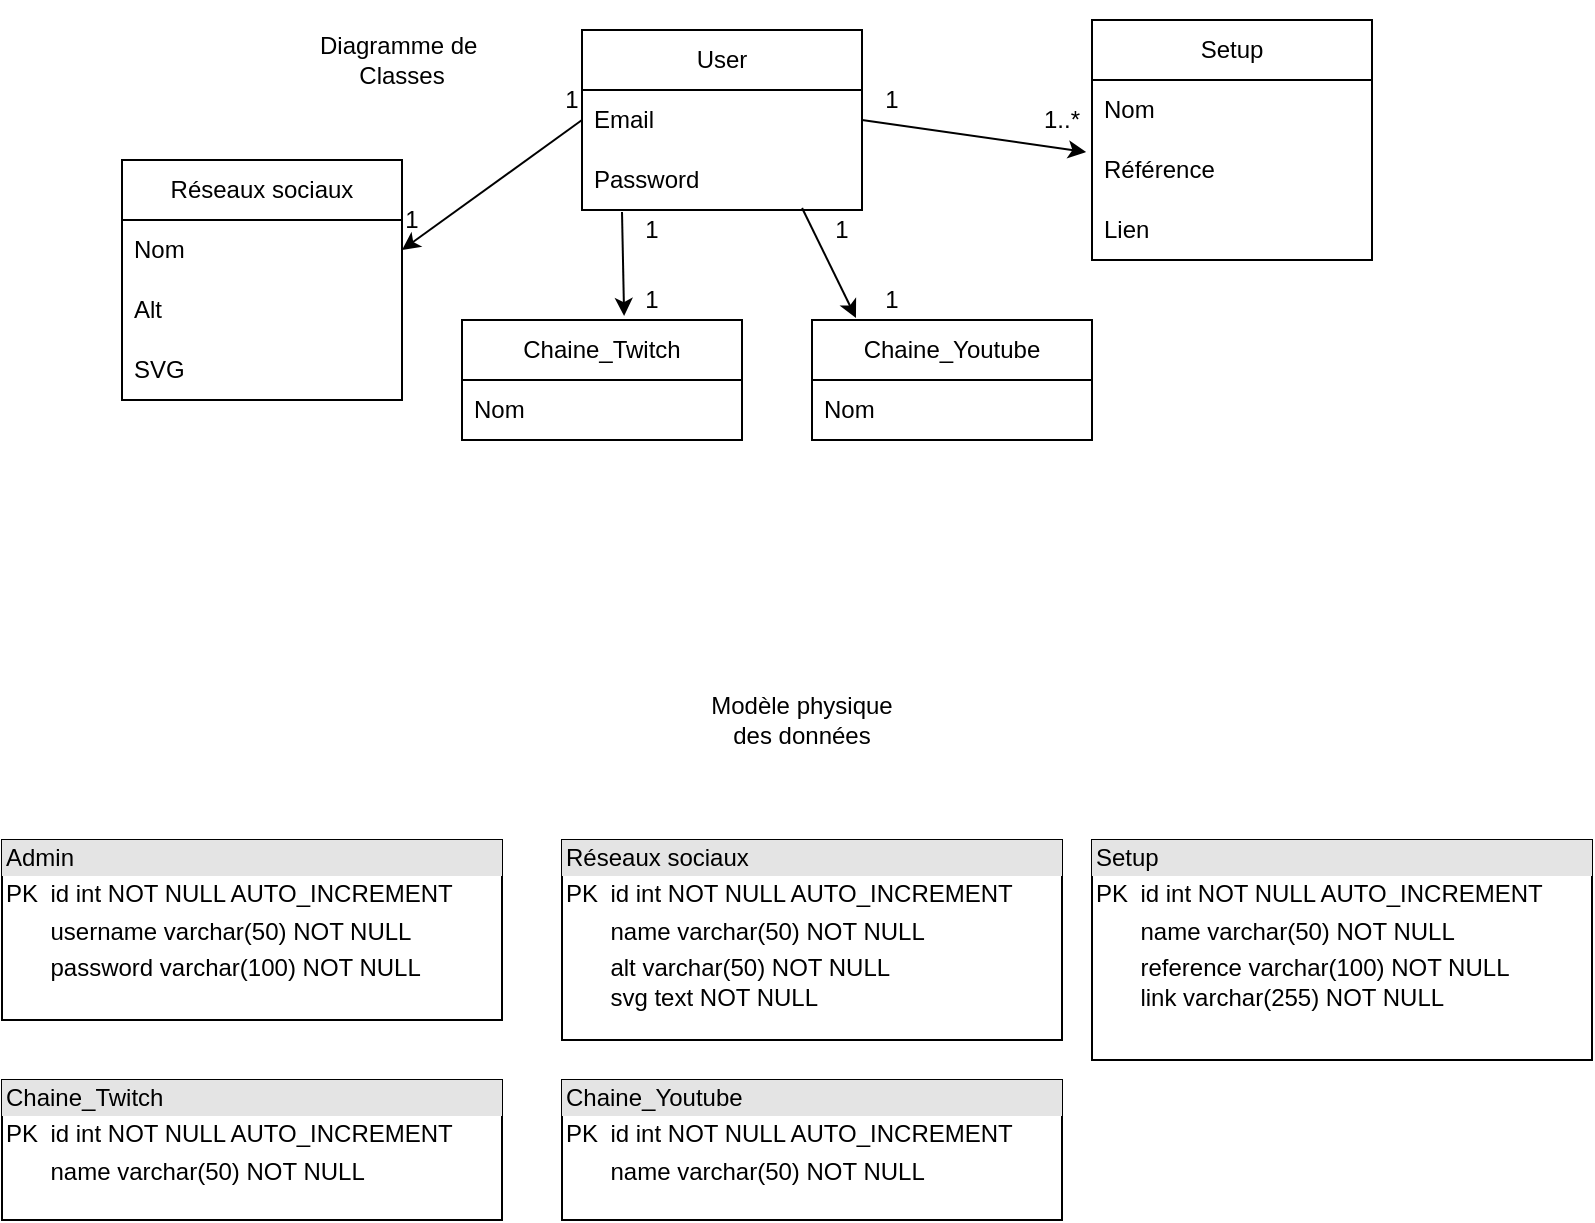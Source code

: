 <mxfile version="21.1.2" type="device">
  <diagram name="Page-1" id="givzGE_alVX35675La9L">
    <mxGraphModel dx="862" dy="820" grid="1" gridSize="10" guides="1" tooltips="1" connect="1" arrows="1" fold="1" page="1" pageScale="1" pageWidth="827" pageHeight="1169" math="0" shadow="0">
      <root>
        <mxCell id="0" />
        <mxCell id="1" parent="0" />
        <mxCell id="BAgsuPGmCNC-1IEbp3Nt-1" value="User" style="swimlane;fontStyle=0;childLayout=stackLayout;horizontal=1;startSize=30;horizontalStack=0;resizeParent=1;resizeParentMax=0;resizeLast=0;collapsible=1;marginBottom=0;whiteSpace=wrap;html=1;" parent="1" vertex="1">
          <mxGeometry x="310" y="55" width="140" height="90" as="geometry" />
        </mxCell>
        <mxCell id="BAgsuPGmCNC-1IEbp3Nt-2" value="Email" style="text;strokeColor=none;fillColor=none;align=left;verticalAlign=middle;spacingLeft=4;spacingRight=4;overflow=hidden;points=[[0,0.5],[1,0.5]];portConstraint=eastwest;rotatable=0;whiteSpace=wrap;html=1;" parent="BAgsuPGmCNC-1IEbp3Nt-1" vertex="1">
          <mxGeometry y="30" width="140" height="30" as="geometry" />
        </mxCell>
        <mxCell id="GBO8tqg9Xy5brc-ZhEC8-30" value="Password" style="text;strokeColor=none;fillColor=none;align=left;verticalAlign=middle;spacingLeft=4;spacingRight=4;overflow=hidden;points=[[0,0.5],[1,0.5]];portConstraint=eastwest;rotatable=0;whiteSpace=wrap;html=1;" parent="BAgsuPGmCNC-1IEbp3Nt-1" vertex="1">
          <mxGeometry y="60" width="140" height="30" as="geometry" />
        </mxCell>
        <mxCell id="BAgsuPGmCNC-1IEbp3Nt-5" value="Setup" style="swimlane;fontStyle=0;childLayout=stackLayout;horizontal=1;startSize=30;horizontalStack=0;resizeParent=1;resizeParentMax=0;resizeLast=0;collapsible=1;marginBottom=0;whiteSpace=wrap;html=1;" parent="1" vertex="1">
          <mxGeometry x="565" y="50" width="140" height="120" as="geometry">
            <mxRectangle x="400" y="50" width="70" height="30" as="alternateBounds" />
          </mxGeometry>
        </mxCell>
        <mxCell id="BAgsuPGmCNC-1IEbp3Nt-6" value="Nom" style="text;strokeColor=none;fillColor=none;align=left;verticalAlign=middle;spacingLeft=4;spacingRight=4;overflow=hidden;points=[[0,0.5],[1,0.5]];portConstraint=eastwest;rotatable=0;whiteSpace=wrap;html=1;" parent="BAgsuPGmCNC-1IEbp3Nt-5" vertex="1">
          <mxGeometry y="30" width="140" height="30" as="geometry" />
        </mxCell>
        <mxCell id="BAgsuPGmCNC-1IEbp3Nt-7" value="Référence" style="text;strokeColor=none;fillColor=none;align=left;verticalAlign=middle;spacingLeft=4;spacingRight=4;overflow=hidden;points=[[0,0.5],[1,0.5]];portConstraint=eastwest;rotatable=0;whiteSpace=wrap;html=1;" parent="BAgsuPGmCNC-1IEbp3Nt-5" vertex="1">
          <mxGeometry y="60" width="140" height="30" as="geometry" />
        </mxCell>
        <mxCell id="BAgsuPGmCNC-1IEbp3Nt-8" value="Lien" style="text;strokeColor=none;fillColor=none;align=left;verticalAlign=middle;spacingLeft=4;spacingRight=4;overflow=hidden;points=[[0,0.5],[1,0.5]];portConstraint=eastwest;rotatable=0;whiteSpace=wrap;html=1;" parent="BAgsuPGmCNC-1IEbp3Nt-5" vertex="1">
          <mxGeometry y="90" width="140" height="30" as="geometry" />
        </mxCell>
        <mxCell id="BAgsuPGmCNC-1IEbp3Nt-18" style="rounded=0;orthogonalLoop=1;jettySize=auto;html=1;exitX=1;exitY=0.5;exitDx=0;exitDy=0;entryX=-0.021;entryY=0.2;entryDx=0;entryDy=0;entryPerimeter=0;" parent="1" source="BAgsuPGmCNC-1IEbp3Nt-2" target="BAgsuPGmCNC-1IEbp3Nt-7" edge="1">
          <mxGeometry relative="1" as="geometry" />
        </mxCell>
        <mxCell id="BAgsuPGmCNC-1IEbp3Nt-33" value="1" style="text;html=1;strokeColor=none;fillColor=none;align=center;verticalAlign=middle;whiteSpace=wrap;rounded=0;" parent="1" vertex="1">
          <mxGeometry x="450" y="80" width="30" height="20" as="geometry" />
        </mxCell>
        <mxCell id="BAgsuPGmCNC-1IEbp3Nt-34" value="1..*" style="text;html=1;strokeColor=none;fillColor=none;align=center;verticalAlign=middle;whiteSpace=wrap;rounded=0;" parent="1" vertex="1">
          <mxGeometry x="535" y="90" width="30" height="20" as="geometry" />
        </mxCell>
        <mxCell id="GBO8tqg9Xy5brc-ZhEC8-3" value="&lt;div style=&quot;box-sizing:border-box;width:100%;background:#e4e4e4;padding:2px;&quot;&gt;Admin&lt;/div&gt;&lt;table style=&quot;width:100%;font-size:1em;&quot; cellpadding=&quot;2&quot; cellspacing=&quot;0&quot;&gt;&lt;tbody&gt;&lt;tr&gt;&lt;td&gt;PK&lt;/td&gt;&lt;td&gt;id int NOT NULL AUTO_INCREMENT&lt;/td&gt;&lt;/tr&gt;&lt;tr&gt;&lt;td&gt;&lt;br&gt;&lt;/td&gt;&lt;td&gt;username varchar(50) NOT NULL&lt;/td&gt;&lt;/tr&gt;&lt;tr&gt;&lt;td&gt;&lt;/td&gt;&lt;td&gt;password varchar(100) NOT NULL&lt;/td&gt;&lt;/tr&gt;&lt;/tbody&gt;&lt;/table&gt;" style="verticalAlign=top;align=left;overflow=fill;html=1;whiteSpace=wrap;" parent="1" vertex="1">
          <mxGeometry x="20" y="460" width="250" height="90" as="geometry" />
        </mxCell>
        <mxCell id="GBO8tqg9Xy5brc-ZhEC8-8" value="&lt;div style=&quot;box-sizing:border-box;width:100%;background:#e4e4e4;padding:2px;&quot;&gt;Setup&lt;/div&gt;&lt;table style=&quot;width:100%;font-size:1em;&quot; cellpadding=&quot;2&quot; cellspacing=&quot;0&quot;&gt;&lt;tbody&gt;&lt;tr&gt;&lt;td&gt;PK&lt;/td&gt;&lt;td&gt;id int NOT NULL AUTO_INCREMENT&lt;/td&gt;&lt;/tr&gt;&lt;tr&gt;&lt;td&gt;&lt;br&gt;&lt;/td&gt;&lt;td&gt;name varchar(50) NOT NULL&lt;/td&gt;&lt;/tr&gt;&lt;tr&gt;&lt;td&gt;&lt;/td&gt;&lt;td&gt;reference varchar(100) NOT NULL&lt;br&gt;link varchar(255) NOT NULL&lt;/td&gt;&lt;/tr&gt;&lt;/tbody&gt;&lt;/table&gt;" style="verticalAlign=top;align=left;overflow=fill;html=1;whiteSpace=wrap;" parent="1" vertex="1">
          <mxGeometry x="565" y="460" width="250" height="110" as="geometry" />
        </mxCell>
        <mxCell id="GBO8tqg9Xy5brc-ZhEC8-15" value="Diagramme de&amp;nbsp;&lt;br&gt;Classes" style="text;html=1;strokeColor=none;fillColor=none;align=center;verticalAlign=middle;whiteSpace=wrap;rounded=0;" parent="1" vertex="1">
          <mxGeometry x="170" y="40" width="100" height="60" as="geometry" />
        </mxCell>
        <mxCell id="GBO8tqg9Xy5brc-ZhEC8-16" value="Modèle physique des données" style="text;html=1;strokeColor=none;fillColor=none;align=center;verticalAlign=middle;whiteSpace=wrap;rounded=0;" parent="1" vertex="1">
          <mxGeometry x="370" y="370" width="100" height="60" as="geometry" />
        </mxCell>
        <mxCell id="GBO8tqg9Xy5brc-ZhEC8-17" value="Réseaux sociaux" style="swimlane;fontStyle=0;childLayout=stackLayout;horizontal=1;startSize=30;horizontalStack=0;resizeParent=1;resizeParentMax=0;resizeLast=0;collapsible=1;marginBottom=0;whiteSpace=wrap;html=1;" parent="1" vertex="1">
          <mxGeometry x="80" y="120" width="140" height="120" as="geometry" />
        </mxCell>
        <mxCell id="GBO8tqg9Xy5brc-ZhEC8-18" value="Nom" style="text;strokeColor=none;fillColor=none;align=left;verticalAlign=middle;spacingLeft=4;spacingRight=4;overflow=hidden;points=[[0,0.5],[1,0.5]];portConstraint=eastwest;rotatable=0;whiteSpace=wrap;html=1;" parent="GBO8tqg9Xy5brc-ZhEC8-17" vertex="1">
          <mxGeometry y="30" width="140" height="30" as="geometry" />
        </mxCell>
        <mxCell id="GBO8tqg9Xy5brc-ZhEC8-19" value="Alt" style="text;strokeColor=none;fillColor=none;align=left;verticalAlign=middle;spacingLeft=4;spacingRight=4;overflow=hidden;points=[[0,0.5],[1,0.5]];portConstraint=eastwest;rotatable=0;whiteSpace=wrap;html=1;" parent="GBO8tqg9Xy5brc-ZhEC8-17" vertex="1">
          <mxGeometry y="60" width="140" height="30" as="geometry" />
        </mxCell>
        <mxCell id="GBO8tqg9Xy5brc-ZhEC8-22" value="SVG" style="text;strokeColor=none;fillColor=none;align=left;verticalAlign=middle;spacingLeft=4;spacingRight=4;overflow=hidden;points=[[0,0.5],[1,0.5]];portConstraint=eastwest;rotatable=0;whiteSpace=wrap;html=1;" parent="GBO8tqg9Xy5brc-ZhEC8-17" vertex="1">
          <mxGeometry y="90" width="140" height="30" as="geometry" />
        </mxCell>
        <mxCell id="GBO8tqg9Xy5brc-ZhEC8-23" value="" style="endArrow=classic;html=1;rounded=0;exitX=0;exitY=0.5;exitDx=0;exitDy=0;entryX=1;entryY=0.5;entryDx=0;entryDy=0;" parent="1" source="BAgsuPGmCNC-1IEbp3Nt-2" target="GBO8tqg9Xy5brc-ZhEC8-18" edge="1">
          <mxGeometry width="50" height="50" relative="1" as="geometry">
            <mxPoint x="250" y="150" as="sourcePoint" />
            <mxPoint x="300" y="100" as="targetPoint" />
          </mxGeometry>
        </mxCell>
        <mxCell id="GBO8tqg9Xy5brc-ZhEC8-24" value="1" style="text;html=1;strokeColor=none;fillColor=none;align=center;verticalAlign=middle;whiteSpace=wrap;rounded=0;" parent="1" vertex="1">
          <mxGeometry x="290" y="80" width="30" height="20" as="geometry" />
        </mxCell>
        <mxCell id="GBO8tqg9Xy5brc-ZhEC8-25" value="1" style="text;html=1;strokeColor=none;fillColor=none;align=center;verticalAlign=middle;whiteSpace=wrap;rounded=0;" parent="1" vertex="1">
          <mxGeometry x="210" y="140" width="30" height="20" as="geometry" />
        </mxCell>
        <mxCell id="GBO8tqg9Xy5brc-ZhEC8-28" value="&lt;div style=&quot;box-sizing:border-box;width:100%;background:#e4e4e4;padding:2px;&quot;&gt;Réseaux sociaux&lt;/div&gt;&lt;table style=&quot;width:100%;font-size:1em;&quot; cellpadding=&quot;2&quot; cellspacing=&quot;0&quot;&gt;&lt;tbody&gt;&lt;tr&gt;&lt;td&gt;PK&lt;/td&gt;&lt;td&gt;id int NOT NULL AUTO_INCREMENT&lt;/td&gt;&lt;/tr&gt;&lt;tr&gt;&lt;td&gt;&lt;br&gt;&lt;/td&gt;&lt;td&gt;name varchar(50) NOT NULL&lt;/td&gt;&lt;/tr&gt;&lt;tr&gt;&lt;td&gt;&lt;/td&gt;&lt;td&gt;alt varchar(50) NOT NULL&lt;br&gt;svg text NOT NULL&lt;/td&gt;&lt;/tr&gt;&lt;/tbody&gt;&lt;/table&gt;" style="verticalAlign=top;align=left;overflow=fill;html=1;whiteSpace=wrap;" parent="1" vertex="1">
          <mxGeometry x="300" y="460" width="250" height="100" as="geometry" />
        </mxCell>
        <mxCell id="2" value="Chaine_Twitch" style="swimlane;fontStyle=0;childLayout=stackLayout;horizontal=1;startSize=30;horizontalStack=0;resizeParent=1;resizeParentMax=0;resizeLast=0;collapsible=1;marginBottom=0;whiteSpace=wrap;html=1;" parent="1" vertex="1">
          <mxGeometry x="250" y="200" width="140" height="60" as="geometry" />
        </mxCell>
        <mxCell id="3" value="Nom" style="text;strokeColor=none;fillColor=none;align=left;verticalAlign=middle;spacingLeft=4;spacingRight=4;overflow=hidden;points=[[0,0.5],[1,0.5]];portConstraint=eastwest;rotatable=0;whiteSpace=wrap;html=1;" parent="2" vertex="1">
          <mxGeometry y="30" width="140" height="30" as="geometry" />
        </mxCell>
        <mxCell id="dGxnxAQbyj9SnMc8eqtj-6" value="Chaine_Youtube" style="swimlane;fontStyle=0;childLayout=stackLayout;horizontal=1;startSize=30;horizontalStack=0;resizeParent=1;resizeParentMax=0;resizeLast=0;collapsible=1;marginBottom=0;whiteSpace=wrap;html=1;" vertex="1" parent="1">
          <mxGeometry x="425" y="200" width="140" height="60" as="geometry" />
        </mxCell>
        <mxCell id="dGxnxAQbyj9SnMc8eqtj-7" value="Nom" style="text;strokeColor=none;fillColor=none;align=left;verticalAlign=middle;spacingLeft=4;spacingRight=4;overflow=hidden;points=[[0,0.5],[1,0.5]];portConstraint=eastwest;rotatable=0;whiteSpace=wrap;html=1;" vertex="1" parent="dGxnxAQbyj9SnMc8eqtj-6">
          <mxGeometry y="30" width="140" height="30" as="geometry" />
        </mxCell>
        <mxCell id="dGxnxAQbyj9SnMc8eqtj-9" value="" style="endArrow=classic;html=1;rounded=0;exitX=0.786;exitY=0.967;exitDx=0;exitDy=0;exitPerimeter=0;entryX=0.157;entryY=-0.017;entryDx=0;entryDy=0;entryPerimeter=0;" edge="1" parent="1" source="GBO8tqg9Xy5brc-ZhEC8-30" target="dGxnxAQbyj9SnMc8eqtj-6">
          <mxGeometry width="50" height="50" relative="1" as="geometry">
            <mxPoint x="330" y="146" as="sourcePoint" />
            <mxPoint x="320" y="200" as="targetPoint" />
            <Array as="points" />
          </mxGeometry>
        </mxCell>
        <mxCell id="dGxnxAQbyj9SnMc8eqtj-10" value="1" style="text;html=1;strokeColor=none;fillColor=none;align=center;verticalAlign=middle;whiteSpace=wrap;rounded=0;" vertex="1" parent="1">
          <mxGeometry x="425" y="145" width="30" height="20" as="geometry" />
        </mxCell>
        <mxCell id="dGxnxAQbyj9SnMc8eqtj-12" value="" style="endArrow=classic;html=1;rounded=0;entryX=0.579;entryY=-0.033;entryDx=0;entryDy=0;entryPerimeter=0;" edge="1" parent="1" target="2">
          <mxGeometry width="50" height="50" relative="1" as="geometry">
            <mxPoint x="330" y="146" as="sourcePoint" />
            <mxPoint x="320" y="200" as="targetPoint" />
          </mxGeometry>
        </mxCell>
        <mxCell id="dGxnxAQbyj9SnMc8eqtj-11" value="1" style="text;html=1;strokeColor=none;fillColor=none;align=center;verticalAlign=middle;whiteSpace=wrap;rounded=0;" vertex="1" parent="1">
          <mxGeometry x="330" y="180" width="30" height="20" as="geometry" />
        </mxCell>
        <mxCell id="dGxnxAQbyj9SnMc8eqtj-14" value="1" style="text;html=1;strokeColor=none;fillColor=none;align=center;verticalAlign=middle;whiteSpace=wrap;rounded=0;" vertex="1" parent="1">
          <mxGeometry x="330" y="145" width="30" height="20" as="geometry" />
        </mxCell>
        <mxCell id="dGxnxAQbyj9SnMc8eqtj-15" value="1" style="text;html=1;strokeColor=none;fillColor=none;align=center;verticalAlign=middle;whiteSpace=wrap;rounded=0;" vertex="1" parent="1">
          <mxGeometry x="450" y="180" width="30" height="20" as="geometry" />
        </mxCell>
        <mxCell id="dGxnxAQbyj9SnMc8eqtj-16" value="&lt;div style=&quot;box-sizing:border-box;width:100%;background:#e4e4e4;padding:2px;&quot;&gt;Chaine_Twitch&lt;/div&gt;&lt;table style=&quot;width:100%;font-size:1em;&quot; cellpadding=&quot;2&quot; cellspacing=&quot;0&quot;&gt;&lt;tbody&gt;&lt;tr&gt;&lt;td&gt;PK&lt;/td&gt;&lt;td&gt;id int NOT NULL AUTO_INCREMENT&lt;/td&gt;&lt;/tr&gt;&lt;tr&gt;&lt;td&gt;&lt;br&gt;&lt;/td&gt;&lt;td&gt;name varchar(50) NOT NULL&lt;/td&gt;&lt;/tr&gt;&lt;tr&gt;&lt;td&gt;&lt;/td&gt;&lt;td&gt;&lt;br&gt;&lt;/td&gt;&lt;/tr&gt;&lt;/tbody&gt;&lt;/table&gt;" style="verticalAlign=top;align=left;overflow=fill;html=1;whiteSpace=wrap;" vertex="1" parent="1">
          <mxGeometry x="20" y="580" width="250" height="70" as="geometry" />
        </mxCell>
        <mxCell id="dGxnxAQbyj9SnMc8eqtj-18" value="&lt;div style=&quot;box-sizing:border-box;width:100%;background:#e4e4e4;padding:2px;&quot;&gt;Chaine_Youtube&lt;/div&gt;&lt;table style=&quot;width:100%;font-size:1em;&quot; cellpadding=&quot;2&quot; cellspacing=&quot;0&quot;&gt;&lt;tbody&gt;&lt;tr&gt;&lt;td&gt;PK&lt;/td&gt;&lt;td&gt;id int NOT NULL AUTO_INCREMENT&lt;/td&gt;&lt;/tr&gt;&lt;tr&gt;&lt;td&gt;&lt;br&gt;&lt;/td&gt;&lt;td&gt;name varchar(50) NOT NULL&lt;/td&gt;&lt;/tr&gt;&lt;tr&gt;&lt;td&gt;&lt;/td&gt;&lt;td&gt;&lt;br&gt;&lt;/td&gt;&lt;/tr&gt;&lt;/tbody&gt;&lt;/table&gt;" style="verticalAlign=top;align=left;overflow=fill;html=1;whiteSpace=wrap;" vertex="1" parent="1">
          <mxGeometry x="300" y="580" width="250" height="70" as="geometry" />
        </mxCell>
      </root>
    </mxGraphModel>
  </diagram>
</mxfile>
